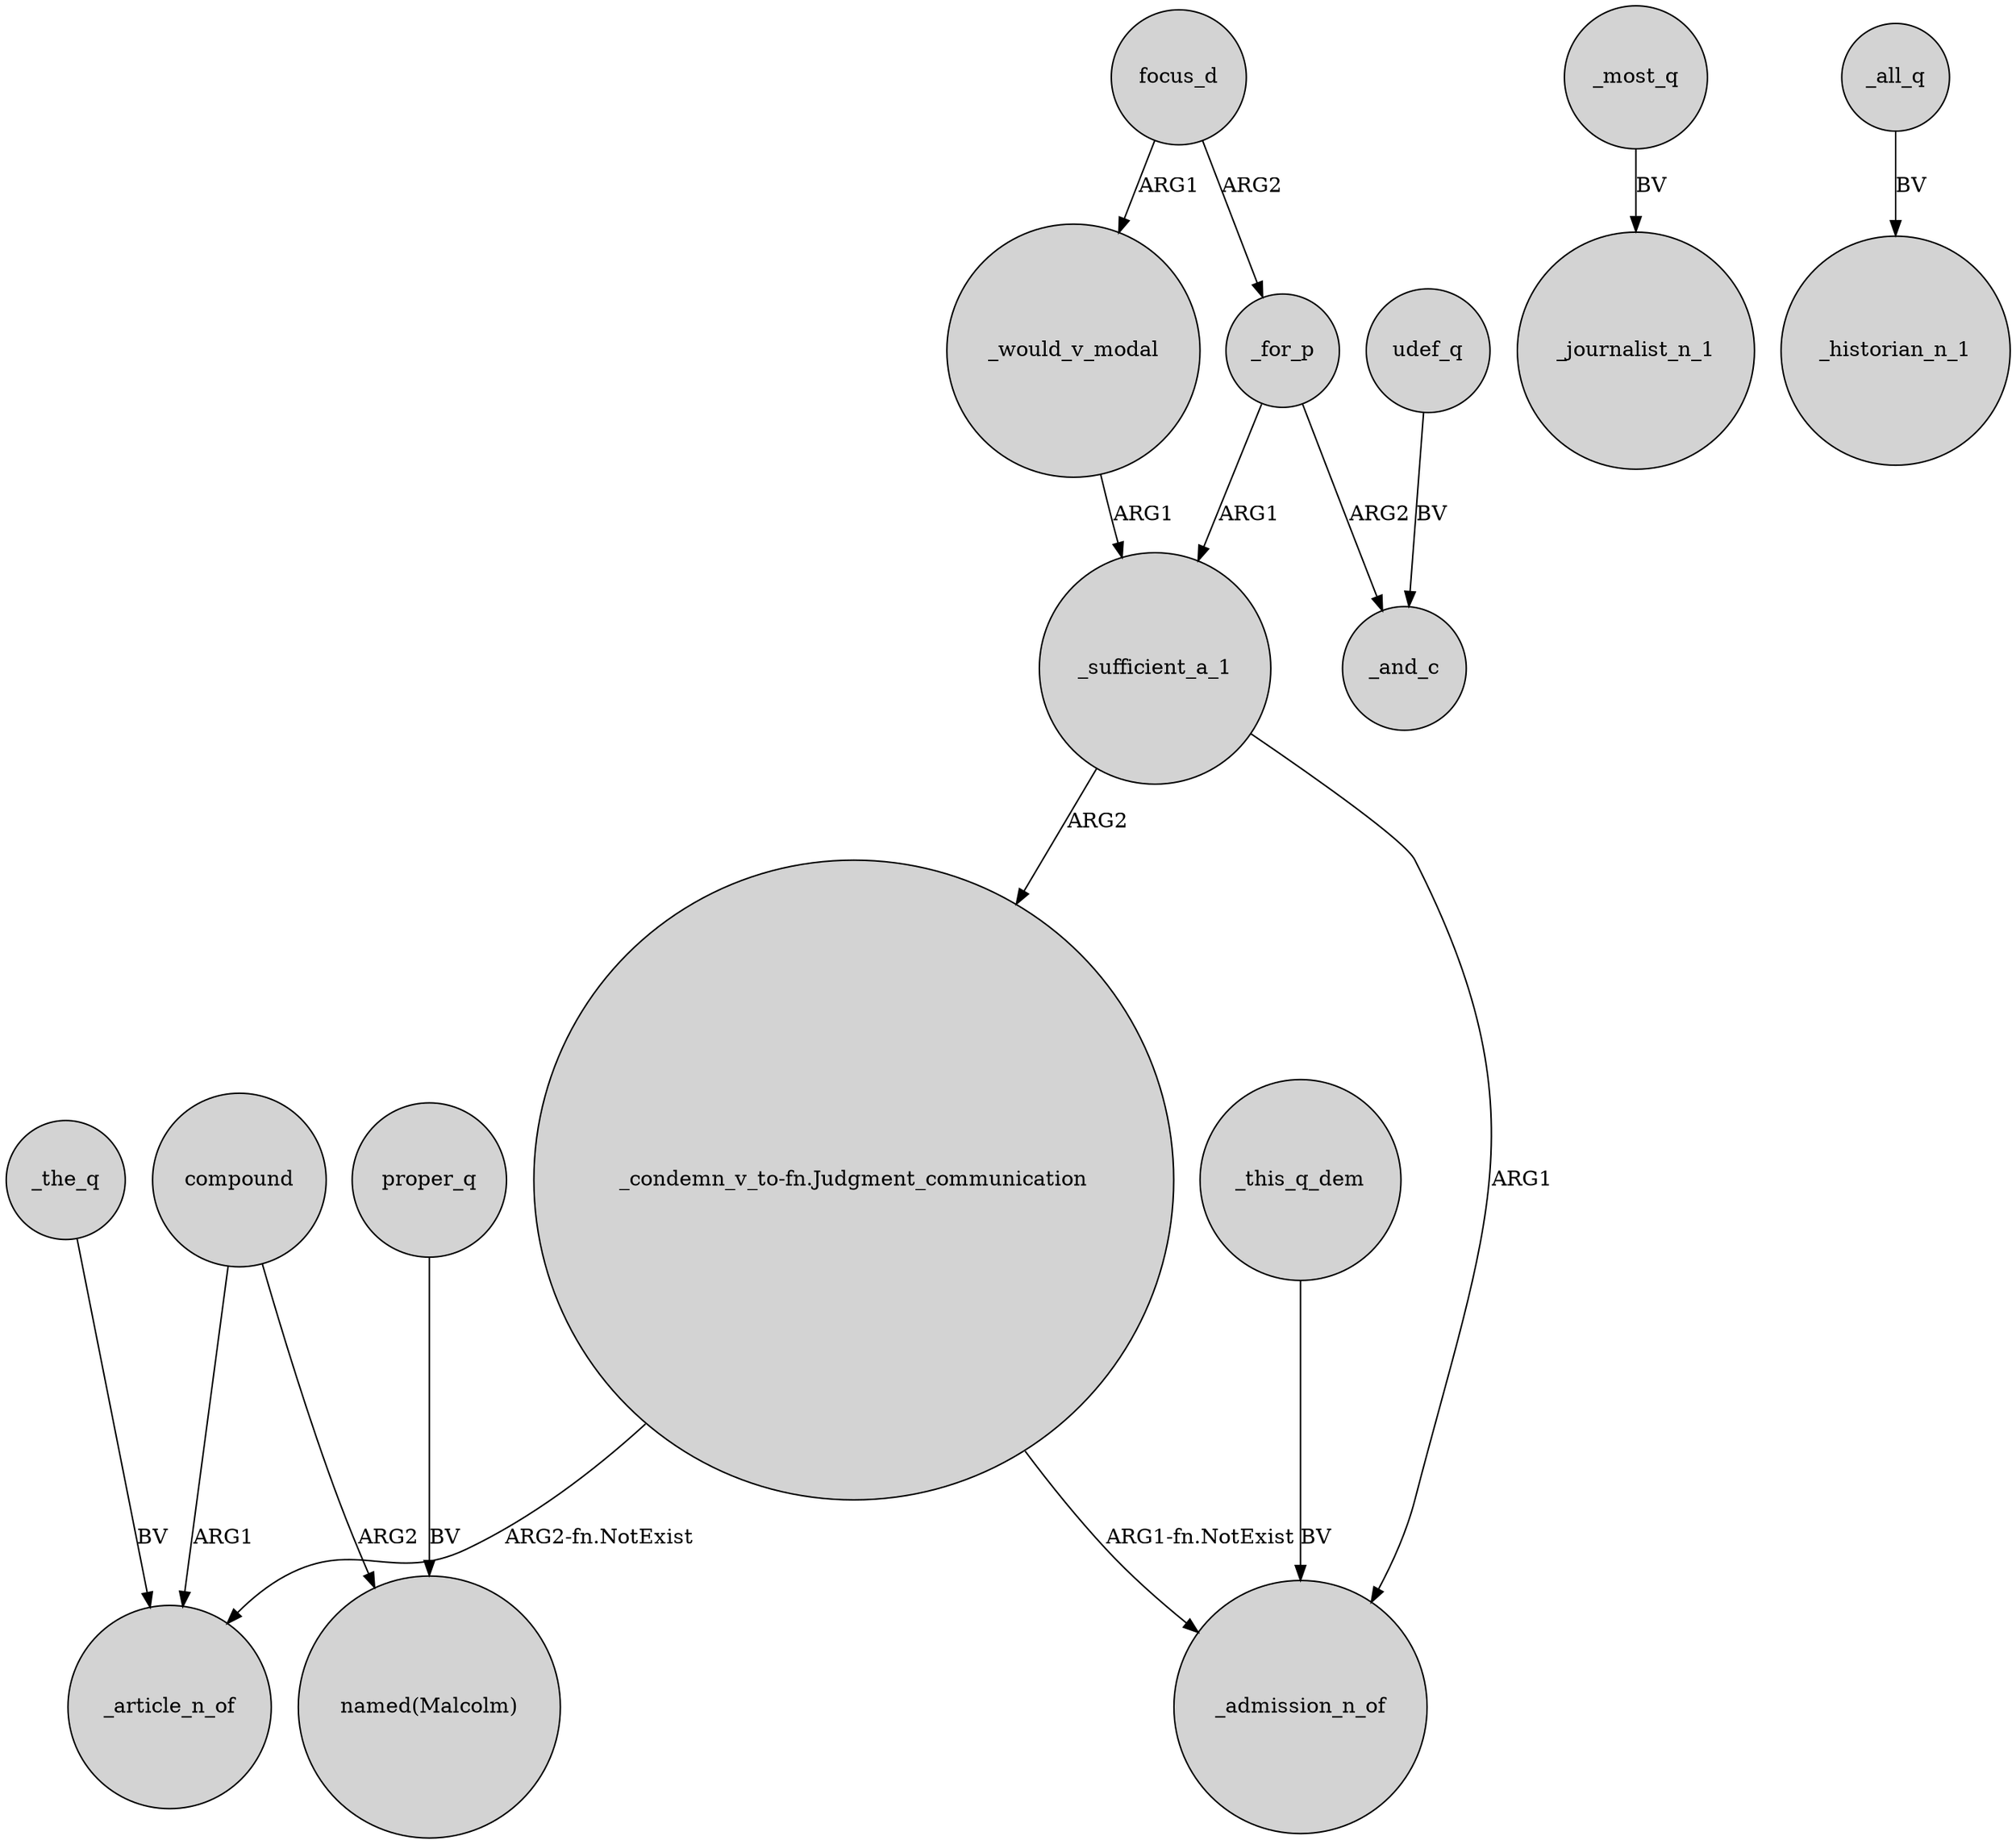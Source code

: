 digraph {
	node [shape=circle style=filled]
	compound -> _article_n_of [label=ARG1]
	_sufficient_a_1 -> "_condemn_v_to-fn.Judgment_communication" [label=ARG2]
	_for_p -> _and_c [label=ARG2]
	_the_q -> _article_n_of [label=BV]
	_for_p -> _sufficient_a_1 [label=ARG1]
	compound -> "named(Malcolm)" [label=ARG2]
	proper_q -> "named(Malcolm)" [label=BV]
	_most_q -> _journalist_n_1 [label=BV]
	udef_q -> _and_c [label=BV]
	focus_d -> _for_p [label=ARG2]
	_all_q -> _historian_n_1 [label=BV]
	"_condemn_v_to-fn.Judgment_communication" -> _admission_n_of [label="ARG1-fn.NotExist"]
	_would_v_modal -> _sufficient_a_1 [label=ARG1]
	_this_q_dem -> _admission_n_of [label=BV]
	focus_d -> _would_v_modal [label=ARG1]
	"_condemn_v_to-fn.Judgment_communication" -> _article_n_of [label="ARG2-fn.NotExist"]
	_sufficient_a_1 -> _admission_n_of [label=ARG1]
}
